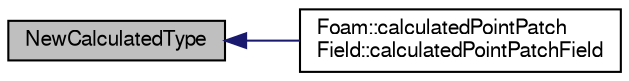 digraph "NewCalculatedType"
{
  bgcolor="transparent";
  edge [fontname="FreeSans",fontsize="10",labelfontname="FreeSans",labelfontsize="10"];
  node [fontname="FreeSans",fontsize="10",shape=record];
  rankdir="LR";
  Node34 [label="NewCalculatedType",height=0.2,width=0.4,color="black", fillcolor="grey75", style="filled", fontcolor="black"];
  Node34 -> Node35 [dir="back",color="midnightblue",fontsize="10",style="solid",fontname="FreeSans"];
  Node35 [label="Foam::calculatedPointPatch\lField::calculatedPointPatchField",height=0.2,width=0.4,color="black",URL="$a26562.html#a870cfbdf5b76c3339cd5e3557d7abb33",tooltip="Construct as copy setting internal field reference. "];
}

